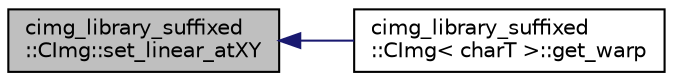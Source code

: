 digraph "cimg_library_suffixed::CImg::set_linear_atXY"
{
  edge [fontname="Helvetica",fontsize="10",labelfontname="Helvetica",labelfontsize="10"];
  node [fontname="Helvetica",fontsize="10",shape=record];
  rankdir="LR";
  Node3127 [label="cimg_library_suffixed\l::CImg::set_linear_atXY",height=0.2,width=0.4,color="black", fillcolor="grey75", style="filled", fontcolor="black"];
  Node3127 -> Node3128 [dir="back",color="midnightblue",fontsize="10",style="solid",fontname="Helvetica"];
  Node3128 [label="cimg_library_suffixed\l::CImg\< charT \>::get_warp",height=0.2,width=0.4,color="black", fillcolor="white", style="filled",URL="$structcimg__library__suffixed_1_1_c_img.html#a8ec8cca0b51ca156165ffd77acf39e09",tooltip="Warp image content by a warping field . "];
}
